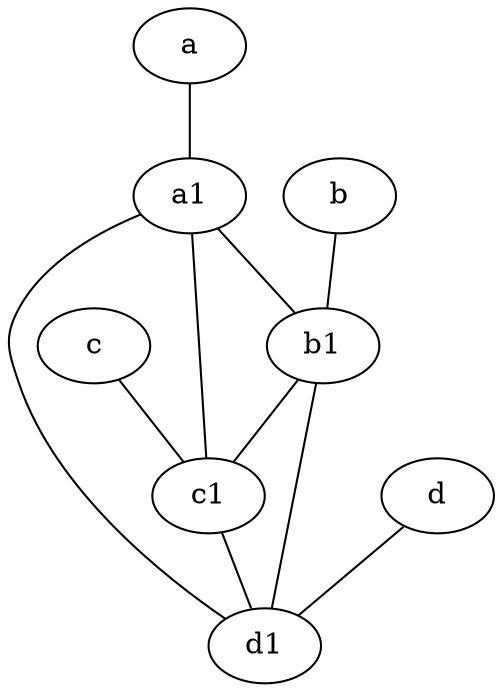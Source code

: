graph {
	c1 [pos="4.5,3!"]
	b1 [pos="9,4!"]
	c [pos="4.5,2!"]
	d [pos="2,5!"]
	d1 [pos="3,5!"]
	a1 [pos="8,3!"]
	b [pos="10,4!"]
	a [pos="8,2!"]
	c -- c1
	b -- b1
	d -- d1
	c1 -- d1
	a -- a1
	b1 -- c1
	a1 -- b1
	b1 -- d1
	a1 -- d1
	a1 -- c1
}
